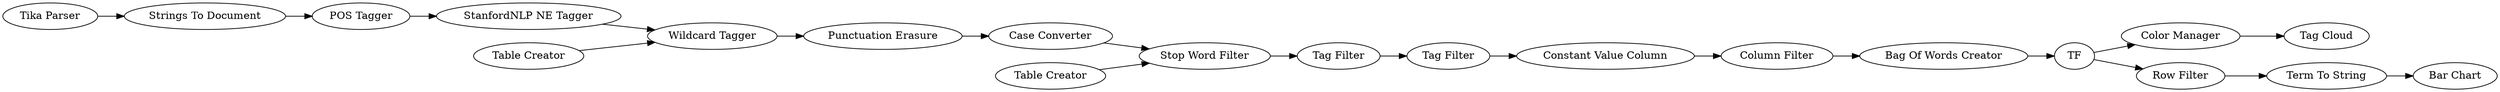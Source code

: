 digraph {
	51 -> 50
	4 -> 5
	23 -> 24
	17 -> 20
	16 -> 15
	20 -> 23
	10 -> 12
	5 -> 7
	53 -> 52
	15 -> 17
	24 -> 51
	12 -> 16
	55 -> 54
	7 -> 9
	56 -> 55
	11 -> 10
	50 -> 53
	9 -> 10
	50 -> 56
	19 -> 15
	55 [label="Term To String"]
	7 [label="POS Tagger"]
	9 [label="StanfordNLP NE Tagger"]
	17 [label="Tag Filter"]
	19 [label="Table Creator"]
	24 [label="Column Filter"]
	51 [label="Bag Of Words Creator"]
	56 [label="Row Filter"]
	15 [label="Stop Word Filter"]
	54 [label="Bar Chart"]
	12 [label="Punctuation Erasure"]
	10 [label="Wildcard Tagger"]
	16 [label="Case Converter"]
	50 [label=TF]
	53 [label="Color Manager"]
	11 [label="Table Creator"]
	4 [label="Tika Parser"]
	23 [label="Constant Value Column"]
	5 [label="Strings To Document"]
	20 [label="Tag Filter"]
	52 [label="Tag Cloud"]
	rankdir=LR
}
